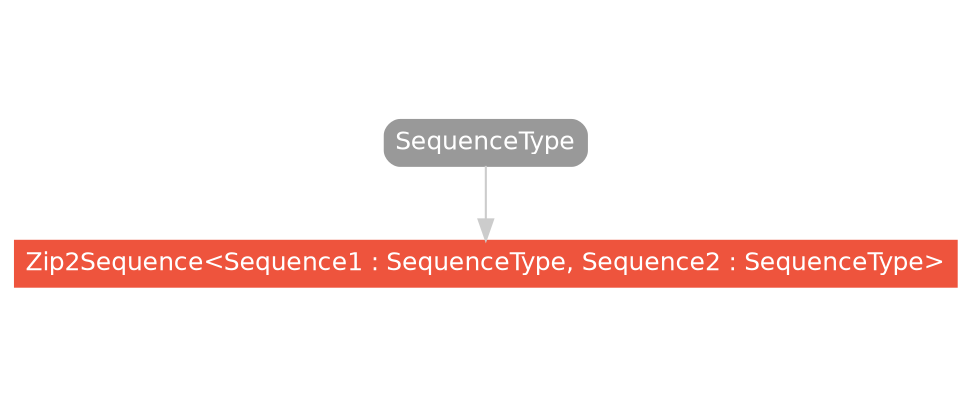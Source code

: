 strict digraph "Zip2Sequence<Sequence1 : SequenceType, Sequence2 : SequenceType> - Type Hierarchy - SwiftDoc.org" {
    pad="0.1,0.8"
    node [shape=box, style="filled,rounded", color="#999999", fillcolor="#999999", fontcolor=white, fontname=Helvetica, fontnames="Helvetica,sansserif", fontsize=12, margin="0.07,0.05", height="0.3"]
    edge [color="#cccccc"]
    "SequenceType" [URL="/protocol/SequenceType/"]
    "Zip2Sequence<Sequence1 : SequenceType, Sequence2 : SequenceType>" [URL="/type/Zip2Sequence/", style="filled", fillcolor="#ee543d", color="#ee543d"]    "SequenceType" -> "Zip2Sequence<Sequence1 : SequenceType, Sequence2 : SequenceType>"
    subgraph Types {
        rank = max; "Zip2Sequence<Sequence1 : SequenceType, Sequence2 : SequenceType>";
    }
}